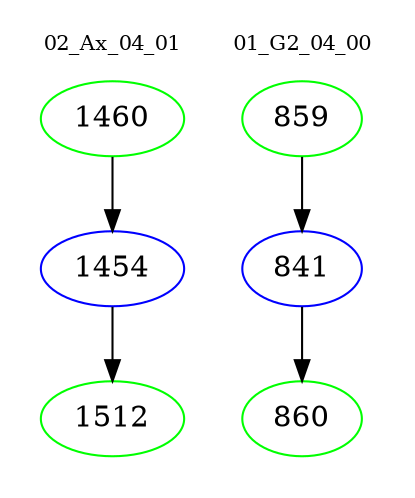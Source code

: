 digraph{
subgraph cluster_0 {
color = white
label = "02_Ax_04_01";
fontsize=10;
T0_1460 [label="1460", color="green"]
T0_1460 -> T0_1454 [color="black"]
T0_1454 [label="1454", color="blue"]
T0_1454 -> T0_1512 [color="black"]
T0_1512 [label="1512", color="green"]
}
subgraph cluster_1 {
color = white
label = "01_G2_04_00";
fontsize=10;
T1_859 [label="859", color="green"]
T1_859 -> T1_841 [color="black"]
T1_841 [label="841", color="blue"]
T1_841 -> T1_860 [color="black"]
T1_860 [label="860", color="green"]
}
}
